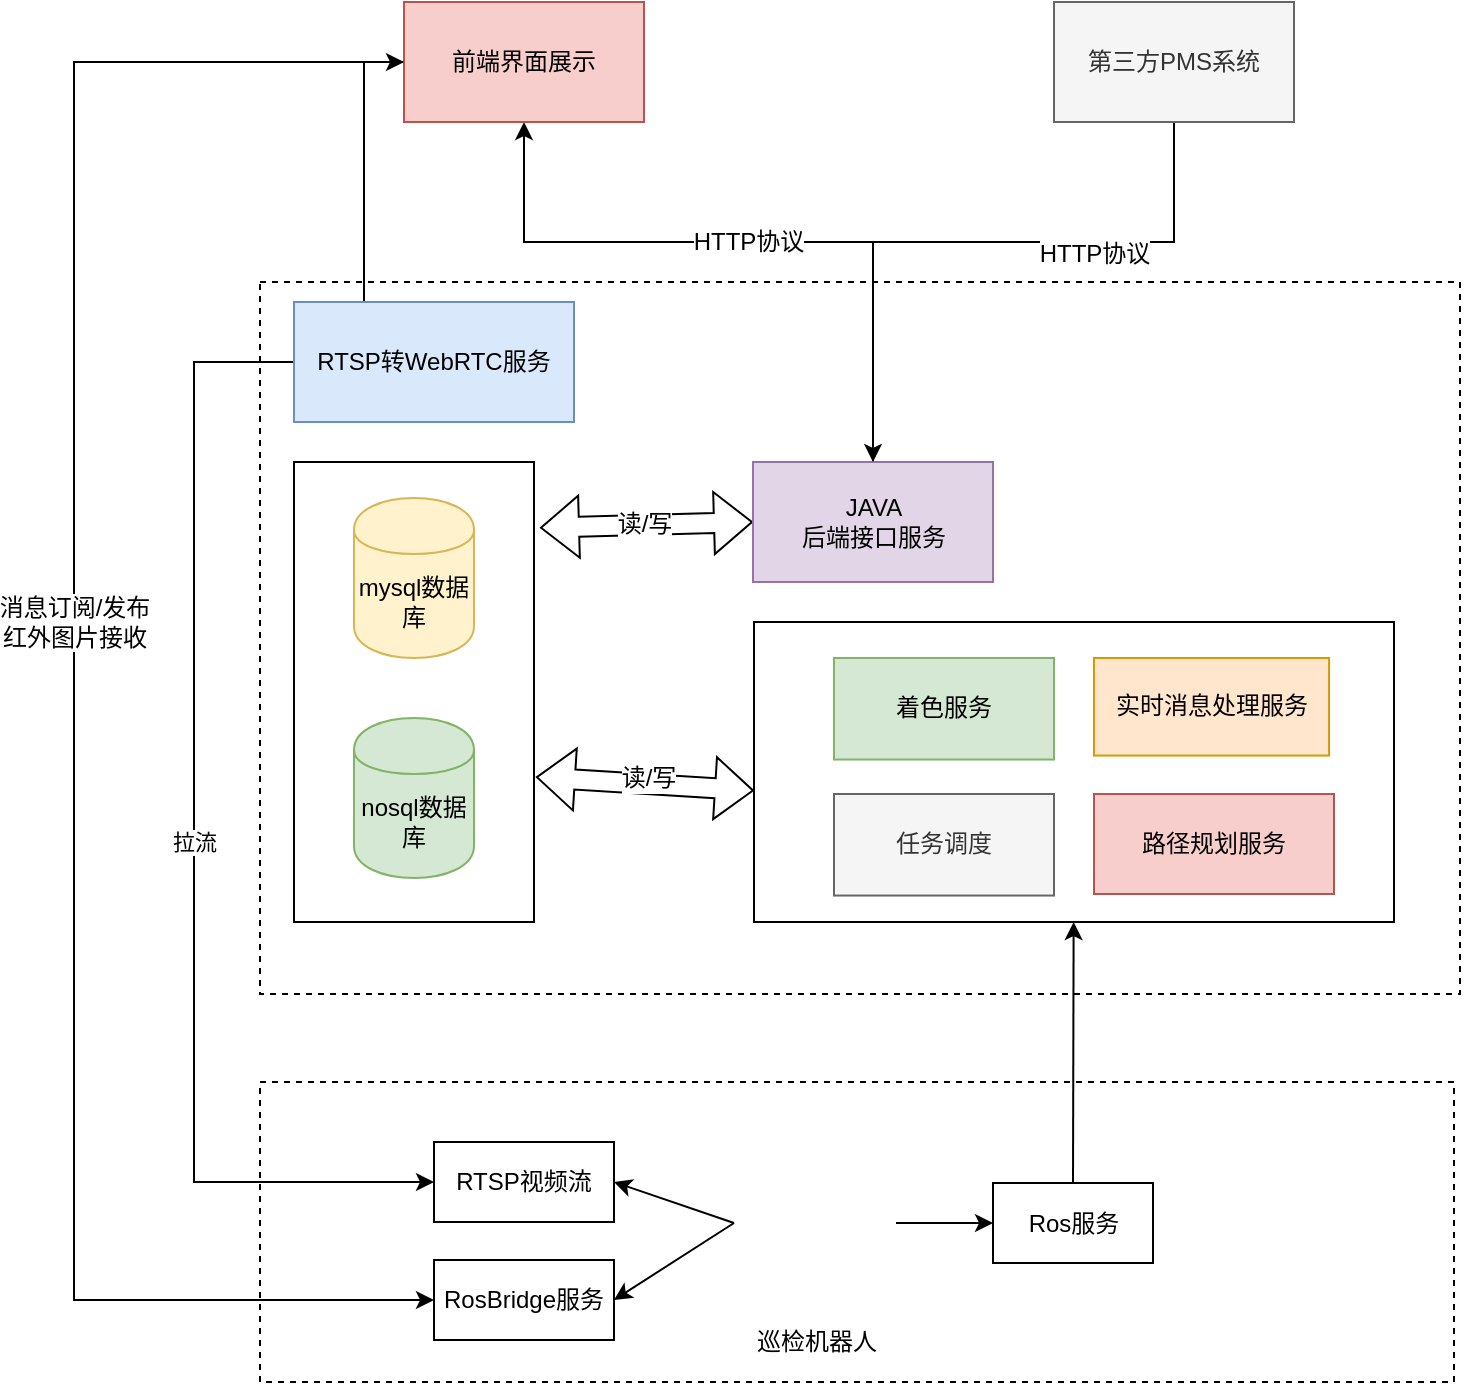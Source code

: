 <mxfile version="12.7.1" type="github">
  <diagram id="OfShJ47jD2onA6x1eoML" name="第 1 页">
    <mxGraphModel dx="932" dy="546" grid="1" gridSize="10" guides="1" tooltips="1" connect="1" arrows="1" fold="1" page="1" pageScale="1" pageWidth="827" pageHeight="1169" math="0" shadow="0">
      <root>
        <mxCell id="0" />
        <mxCell id="1" parent="0" />
        <mxCell id="dGZBTP9v3vF6LHqFwYMW-3" value="" style="rounded=0;whiteSpace=wrap;html=1;fontSize=12;dashed=1;" parent="1" vertex="1">
          <mxGeometry x="353" y="1040" width="597" height="150" as="geometry" />
        </mxCell>
        <mxCell id="dGZBTP9v3vF6LHqFwYMW-4" value="" style="rounded=0;whiteSpace=wrap;html=1;dashed=1;" parent="1" vertex="1">
          <mxGeometry x="353" y="640" width="600" height="356" as="geometry" />
        </mxCell>
        <mxCell id="4lL5aOliDO6InL_pvJHm-15" style="edgeStyle=none;rounded=0;orthogonalLoop=1;jettySize=auto;html=1;exitX=0;exitY=0.5;exitDx=0;exitDy=0;entryX=1;entryY=0.5;entryDx=0;entryDy=0;" edge="1" parent="1" source="dGZBTP9v3vF6LHqFwYMW-7" target="4lL5aOliDO6InL_pvJHm-14">
          <mxGeometry relative="1" as="geometry" />
        </mxCell>
        <mxCell id="4lL5aOliDO6InL_pvJHm-16" style="edgeStyle=none;rounded=0;orthogonalLoop=1;jettySize=auto;html=1;exitX=1;exitY=0.5;exitDx=0;exitDy=0;entryX=0;entryY=0.5;entryDx=0;entryDy=0;" edge="1" parent="1" source="dGZBTP9v3vF6LHqFwYMW-7" target="4lL5aOliDO6InL_pvJHm-3">
          <mxGeometry relative="1" as="geometry" />
        </mxCell>
        <mxCell id="4lL5aOliDO6InL_pvJHm-43" style="edgeStyle=none;rounded=0;orthogonalLoop=1;jettySize=auto;html=1;exitX=0;exitY=0.5;exitDx=0;exitDy=0;entryX=1;entryY=0.5;entryDx=0;entryDy=0;startArrow=none;strokeColor=#000000;fillColor=none;startFill=0;" edge="1" parent="1" source="dGZBTP9v3vF6LHqFwYMW-7" target="4lL5aOliDO6InL_pvJHm-42">
          <mxGeometry relative="1" as="geometry" />
        </mxCell>
        <mxCell id="dGZBTP9v3vF6LHqFwYMW-7" value="&lt;font style=&quot;font-size: 12px&quot;&gt;巡检机器人&lt;/font&gt;" style="shape=image;html=1;verticalAlign=top;verticalLabelPosition=bottom;labelBackgroundColor=#ffffff;imageAspect=0;aspect=fixed;image=https://cdn3.iconfinder.com/data/icons/technology-1-1/512/technology-machine-electronic-device-05-128.png;fontSize=18;" parent="1" vertex="1">
          <mxGeometry x="590" y="1070" width="81" height="81" as="geometry" />
        </mxCell>
        <mxCell id="dGZBTP9v3vF6LHqFwYMW-26" value="HTTP协议" style="edgeStyle=orthogonalEdgeStyle;rounded=0;orthogonalLoop=1;jettySize=auto;html=1;exitX=0.5;exitY=0;exitDx=0;exitDy=0;fontSize=12;" parent="1" source="dGZBTP9v3vF6LHqFwYMW-27" target="dGZBTP9v3vF6LHqFwYMW-28" edge="1">
          <mxGeometry relative="1" as="geometry">
            <Array as="points">
              <mxPoint x="659" y="620" />
              <mxPoint x="485" y="620" />
            </Array>
          </mxGeometry>
        </mxCell>
        <mxCell id="4lL5aOliDO6InL_pvJHm-39" style="edgeStyle=none;shape=flexArrow;rounded=0;orthogonalLoop=1;jettySize=auto;html=1;exitX=0;exitY=0.5;exitDx=0;exitDy=0;entryX=1.025;entryY=0.143;entryDx=0;entryDy=0;entryPerimeter=0;startArrow=block;" edge="1" parent="1" source="dGZBTP9v3vF6LHqFwYMW-27" target="4lL5aOliDO6InL_pvJHm-37">
          <mxGeometry relative="1" as="geometry" />
        </mxCell>
        <mxCell id="4lL5aOliDO6InL_pvJHm-41" value="读/写" style="text;html=1;align=center;verticalAlign=middle;resizable=0;points=[];labelBackgroundColor=#ffffff;" vertex="1" connectable="0" parent="4lL5aOliDO6InL_pvJHm-39">
          <mxGeometry x="0.019" y="-1" relative="1" as="geometry">
            <mxPoint as="offset" />
          </mxGeometry>
        </mxCell>
        <mxCell id="dGZBTP9v3vF6LHqFwYMW-27" value="JAVA&lt;br&gt;后端接口服务" style="rounded=0;whiteSpace=wrap;html=1;fontSize=12;fillColor=#e1d5e7;strokeColor=#9673a6;" parent="1" vertex="1">
          <mxGeometry x="599.5" y="730" width="120" height="60" as="geometry" />
        </mxCell>
        <mxCell id="4lL5aOliDO6InL_pvJHm-30" style="edgeStyle=orthogonalEdgeStyle;rounded=0;orthogonalLoop=1;jettySize=auto;html=1;exitX=0;exitY=0.5;exitDx=0;exitDy=0;entryX=0;entryY=0.5;entryDx=0;entryDy=0;" edge="1" parent="1" source="dGZBTP9v3vF6LHqFwYMW-28" target="4lL5aOliDO6InL_pvJHm-14">
          <mxGeometry relative="1" as="geometry">
            <mxPoint x="340" y="1342" as="targetPoint" />
            <Array as="points">
              <mxPoint x="260" y="530" />
              <mxPoint x="260" y="1149" />
            </Array>
          </mxGeometry>
        </mxCell>
        <mxCell id="4lL5aOliDO6InL_pvJHm-31" value="消息订阅/发布&lt;br&gt;红外图片接收" style="text;html=1;align=center;verticalAlign=middle;resizable=0;points=[];labelBackgroundColor=#ffffff;" vertex="1" connectable="0" parent="4lL5aOliDO6InL_pvJHm-30">
          <mxGeometry x="-0.077" relative="1" as="geometry">
            <mxPoint as="offset" />
          </mxGeometry>
        </mxCell>
        <mxCell id="dGZBTP9v3vF6LHqFwYMW-28" value="前端界面展示" style="rounded=0;whiteSpace=wrap;html=1;fontSize=12;fillColor=#f8cecc;strokeColor=#b85450;" parent="1" vertex="1">
          <mxGeometry x="425" y="500" width="120" height="60" as="geometry" />
        </mxCell>
        <mxCell id="4lL5aOliDO6InL_pvJHm-22" style="edgeStyle=none;rounded=0;orthogonalLoop=1;jettySize=auto;html=1;exitX=0.5;exitY=0;exitDx=0;exitDy=0;" edge="1" parent="1" source="4lL5aOliDO6InL_pvJHm-3" target="4lL5aOliDO6InL_pvJHm-21">
          <mxGeometry relative="1" as="geometry" />
        </mxCell>
        <mxCell id="4lL5aOliDO6InL_pvJHm-3" value="Ros服务" style="rounded=0;whiteSpace=wrap;html=1;" vertex="1" parent="1">
          <mxGeometry x="719.5" y="1090.5" width="80" height="40" as="geometry" />
        </mxCell>
        <mxCell id="4lL5aOliDO6InL_pvJHm-14" value="RosBridge服务" style="rounded=0;whiteSpace=wrap;html=1;" vertex="1" parent="1">
          <mxGeometry x="440" y="1129" width="90" height="40" as="geometry" />
        </mxCell>
        <mxCell id="4lL5aOliDO6InL_pvJHm-38" style="rounded=0;orthogonalLoop=1;jettySize=auto;html=1;exitX=0;exitY=0.5;exitDx=0;exitDy=0;entryX=1.008;entryY=0.685;entryDx=0;entryDy=0;entryPerimeter=0;strokeColor=#000000;startArrow=block;shape=flexArrow;fillColor=none;" edge="1" parent="1" target="4lL5aOliDO6InL_pvJHm-37">
          <mxGeometry relative="1" as="geometry">
            <mxPoint x="600" y="894.29" as="sourcePoint" />
            <mxPoint x="490" y="901.71" as="targetPoint" />
          </mxGeometry>
        </mxCell>
        <mxCell id="4lL5aOliDO6InL_pvJHm-40" value="读/写" style="text;html=1;align=center;verticalAlign=middle;resizable=0;points=[];labelBackgroundColor=#ffffff;" vertex="1" connectable="0" parent="4lL5aOliDO6InL_pvJHm-38">
          <mxGeometry x="-0.009" y="-3" relative="1" as="geometry">
            <mxPoint as="offset" />
          </mxGeometry>
        </mxCell>
        <mxCell id="4lL5aOliDO6InL_pvJHm-21" value="" style="rounded=0;whiteSpace=wrap;html=1;" vertex="1" parent="1">
          <mxGeometry x="600" y="810" width="320" height="150" as="geometry" />
        </mxCell>
        <mxCell id="4lL5aOliDO6InL_pvJHm-19" value="实时消息处理服务" style="rounded=0;whiteSpace=wrap;html=1;fontSize=12;fillColor=#ffe6cc;strokeColor=#d79b00;" vertex="1" parent="1">
          <mxGeometry x="770" y="828" width="117.54" height="48.77" as="geometry" />
        </mxCell>
        <mxCell id="4lL5aOliDO6InL_pvJHm-18" value="路径规划服务" style="rounded=0;whiteSpace=wrap;html=1;fontSize=12;fillColor=#f8cecc;strokeColor=#b85450;" vertex="1" parent="1">
          <mxGeometry x="770" y="896" width="120" height="50" as="geometry" />
        </mxCell>
        <mxCell id="4lL5aOliDO6InL_pvJHm-20" value="着色服务" style="rounded=0;whiteSpace=wrap;html=1;fontSize=12;fillColor=#d5e8d4;strokeColor=#82b366;" vertex="1" parent="1">
          <mxGeometry x="640" y="828" width="110" height="50.77" as="geometry" />
        </mxCell>
        <mxCell id="4lL5aOliDO6InL_pvJHm-23" value="任务调度" style="rounded=0;whiteSpace=wrap;html=1;fontSize=12;fillColor=#f5f5f5;strokeColor=#666666;fontColor=#333333;" vertex="1" parent="1">
          <mxGeometry x="640" y="896" width="110" height="50.77" as="geometry" />
        </mxCell>
        <mxCell id="4lL5aOliDO6InL_pvJHm-27" style="edgeStyle=orthogonalEdgeStyle;rounded=0;orthogonalLoop=1;jettySize=auto;html=1;exitX=0.5;exitY=1;exitDx=0;exitDy=0;entryX=0.5;entryY=0;entryDx=0;entryDy=0;" edge="1" parent="1" source="4lL5aOliDO6InL_pvJHm-26" target="dGZBTP9v3vF6LHqFwYMW-27">
          <mxGeometry relative="1" as="geometry">
            <Array as="points">
              <mxPoint x="810" y="620" />
              <mxPoint x="659" y="620" />
            </Array>
          </mxGeometry>
        </mxCell>
        <mxCell id="4lL5aOliDO6InL_pvJHm-28" value="HTTP协议" style="text;html=1;align=center;verticalAlign=middle;resizable=0;points=[];labelBackgroundColor=#ffffff;" vertex="1" connectable="0" parent="4lL5aOliDO6InL_pvJHm-27">
          <mxGeometry x="-0.619" y="-1" relative="1" as="geometry">
            <mxPoint x="-39" y="7" as="offset" />
          </mxGeometry>
        </mxCell>
        <mxCell id="4lL5aOliDO6InL_pvJHm-26" value="第三方PMS系统" style="rounded=0;whiteSpace=wrap;html=1;fillColor=#f5f5f5;strokeColor=#666666;fontColor=#333333;" vertex="1" parent="1">
          <mxGeometry x="750" y="500" width="120" height="60" as="geometry" />
        </mxCell>
        <mxCell id="4lL5aOliDO6InL_pvJHm-37" value="" style="rounded=0;whiteSpace=wrap;html=1;" vertex="1" parent="1">
          <mxGeometry x="370" y="730" width="120" height="230" as="geometry" />
        </mxCell>
        <mxCell id="dGZBTP9v3vF6LHqFwYMW-23" value="mysql数据库" style="shape=cylinder;whiteSpace=wrap;html=1;boundedLbl=1;backgroundOutline=1;fontSize=12;fillColor=#fff2cc;strokeColor=#d6b656;" parent="1" vertex="1">
          <mxGeometry x="400" y="748" width="60" height="80" as="geometry" />
        </mxCell>
        <mxCell id="4lL5aOliDO6InL_pvJHm-17" value="nosql数据库" style="shape=cylinder;whiteSpace=wrap;html=1;boundedLbl=1;backgroundOutline=1;fontSize=12;fillColor=#d5e8d4;strokeColor=#82b366;" vertex="1" parent="1">
          <mxGeometry x="400" y="858" width="60" height="80" as="geometry" />
        </mxCell>
        <mxCell id="4lL5aOliDO6InL_pvJHm-42" value="RTSP视频流" style="rounded=0;whiteSpace=wrap;html=1;" vertex="1" parent="1">
          <mxGeometry x="440" y="1070" width="90" height="40" as="geometry" />
        </mxCell>
        <mxCell id="4lL5aOliDO6InL_pvJHm-46" style="edgeStyle=orthogonalEdgeStyle;rounded=0;orthogonalLoop=1;jettySize=auto;html=1;exitX=0.25;exitY=0;exitDx=0;exitDy=0;entryX=0;entryY=0.5;entryDx=0;entryDy=0;startArrow=none;startFill=0;strokeColor=#000000;fillColor=none;" edge="1" parent="1" source="4lL5aOliDO6InL_pvJHm-44" target="dGZBTP9v3vF6LHqFwYMW-28">
          <mxGeometry relative="1" as="geometry" />
        </mxCell>
        <mxCell id="4lL5aOliDO6InL_pvJHm-47" value="拉流" style="edgeStyle=orthogonalEdgeStyle;rounded=0;orthogonalLoop=1;jettySize=auto;html=1;exitX=0;exitY=0.5;exitDx=0;exitDy=0;entryX=0;entryY=0.5;entryDx=0;entryDy=0;startArrow=none;startFill=0;strokeColor=#000000;fillColor=none;" edge="1" parent="1" source="4lL5aOliDO6InL_pvJHm-44" target="4lL5aOliDO6InL_pvJHm-42">
          <mxGeometry relative="1" as="geometry">
            <Array as="points">
              <mxPoint x="320" y="680" />
              <mxPoint x="320" y="1090" />
            </Array>
          </mxGeometry>
        </mxCell>
        <mxCell id="4lL5aOliDO6InL_pvJHm-44" value="RTSP转WebRTC服务" style="rounded=0;whiteSpace=wrap;html=1;fillColor=#dae8fc;strokeColor=#6c8ebf;" vertex="1" parent="1">
          <mxGeometry x="370" y="650" width="140" height="60" as="geometry" />
        </mxCell>
      </root>
    </mxGraphModel>
  </diagram>
</mxfile>
